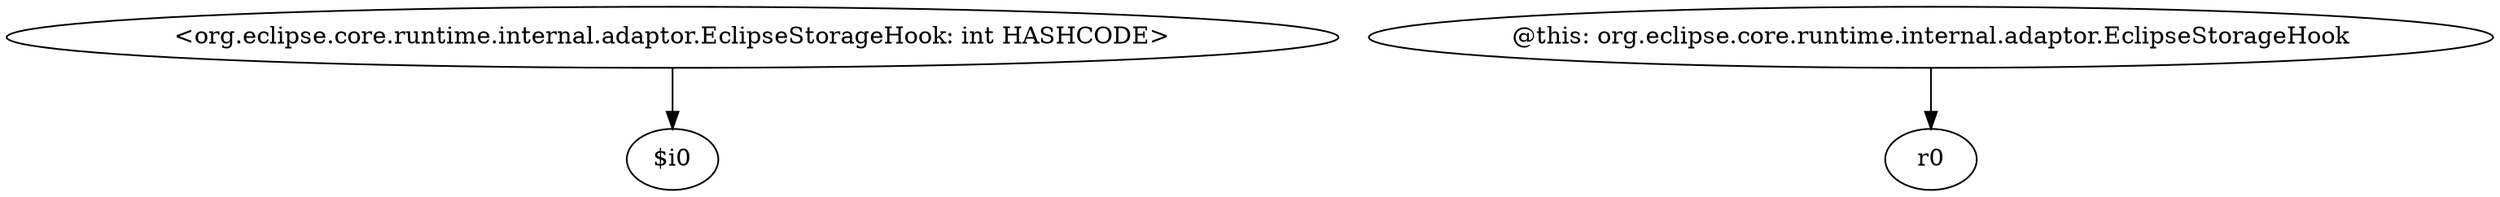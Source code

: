 digraph g {
0[label="<org.eclipse.core.runtime.internal.adaptor.EclipseStorageHook: int HASHCODE>"]
1[label="$i0"]
0->1[label=""]
2[label="@this: org.eclipse.core.runtime.internal.adaptor.EclipseStorageHook"]
3[label="r0"]
2->3[label=""]
}